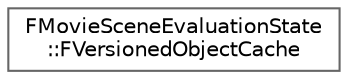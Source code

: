 digraph "Graphical Class Hierarchy"
{
 // INTERACTIVE_SVG=YES
 // LATEX_PDF_SIZE
  bgcolor="transparent";
  edge [fontname=Helvetica,fontsize=10,labelfontname=Helvetica,labelfontsize=10];
  node [fontname=Helvetica,fontsize=10,shape=box,height=0.2,width=0.4];
  rankdir="LR";
  Node0 [id="Node000000",label="FMovieSceneEvaluationState\l::FVersionedObjectCache",height=0.2,width=0.4,color="grey40", fillcolor="white", style="filled",URL="$d0/db6/structFMovieSceneEvaluationState_1_1FVersionedObjectCache.html",tooltip="Object cache with a last known serial of it."];
}

